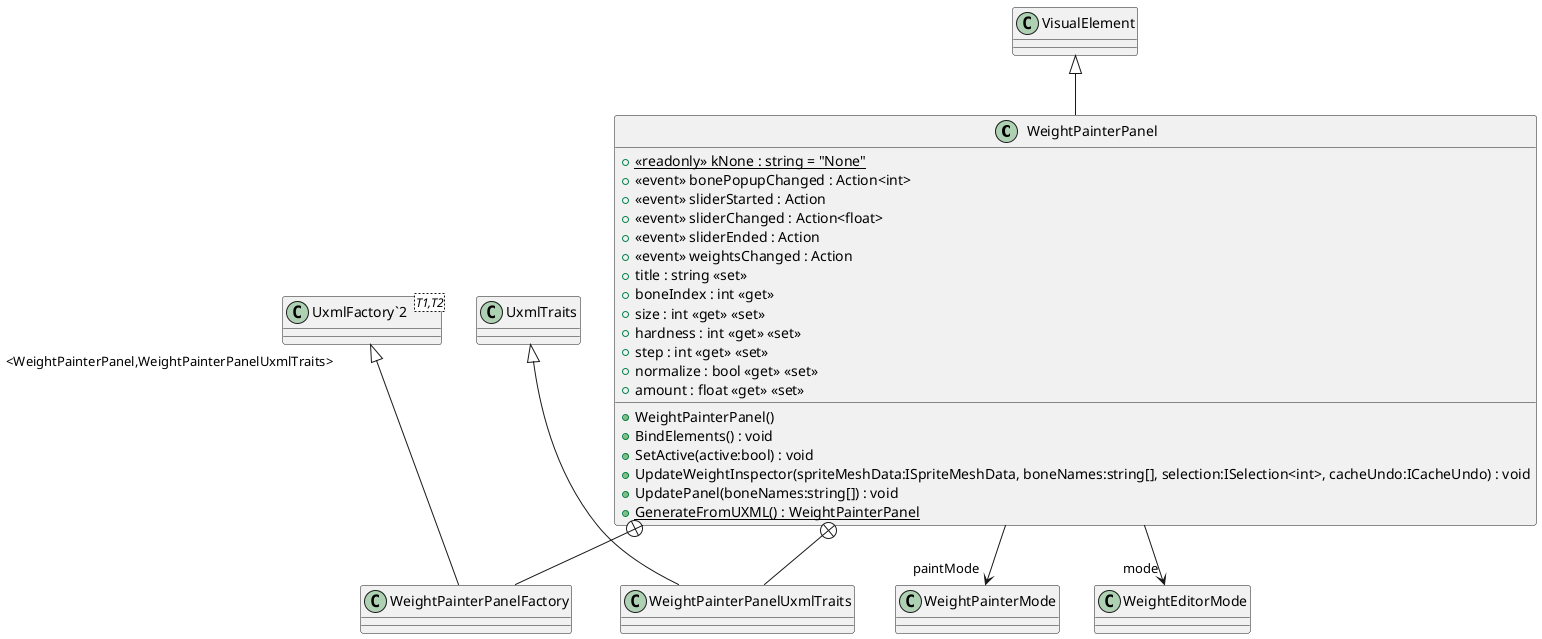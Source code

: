 @startuml
class WeightPainterPanel {
    + {static} <<readonly>> kNone : string = "None"
    +  <<event>> bonePopupChanged : Action<int> 
    +  <<event>> sliderStarted : Action 
    +  <<event>> sliderChanged : Action<float> 
    +  <<event>> sliderEnded : Action 
    +  <<event>> weightsChanged : Action 
    + title : string <<set>>
    + boneIndex : int <<get>>
    + size : int <<get>> <<set>>
    + hardness : int <<get>> <<set>>
    + step : int <<get>> <<set>>
    + normalize : bool <<get>> <<set>>
    + amount : float <<get>> <<set>>
    + WeightPainterPanel()
    + BindElements() : void
    + SetActive(active:bool) : void
    + UpdateWeightInspector(spriteMeshData:ISpriteMeshData, boneNames:string[], selection:ISelection<int>, cacheUndo:ICacheUndo) : void
    + UpdatePanel(boneNames:string[]) : void
    + {static} GenerateFromUXML() : WeightPainterPanel
}
class WeightPainterPanelFactory {
}
class WeightPainterPanelUxmlTraits {
}
class "UxmlFactory`2"<T1,T2> {
}
VisualElement <|-- WeightPainterPanel
WeightPainterPanel --> "paintMode" WeightPainterMode
WeightPainterPanel --> "mode" WeightEditorMode
WeightPainterPanel +-- WeightPainterPanelFactory
"UxmlFactory`2" "<WeightPainterPanel,WeightPainterPanelUxmlTraits>" <|-- WeightPainterPanelFactory
WeightPainterPanel +-- WeightPainterPanelUxmlTraits
UxmlTraits <|-- WeightPainterPanelUxmlTraits
@enduml
